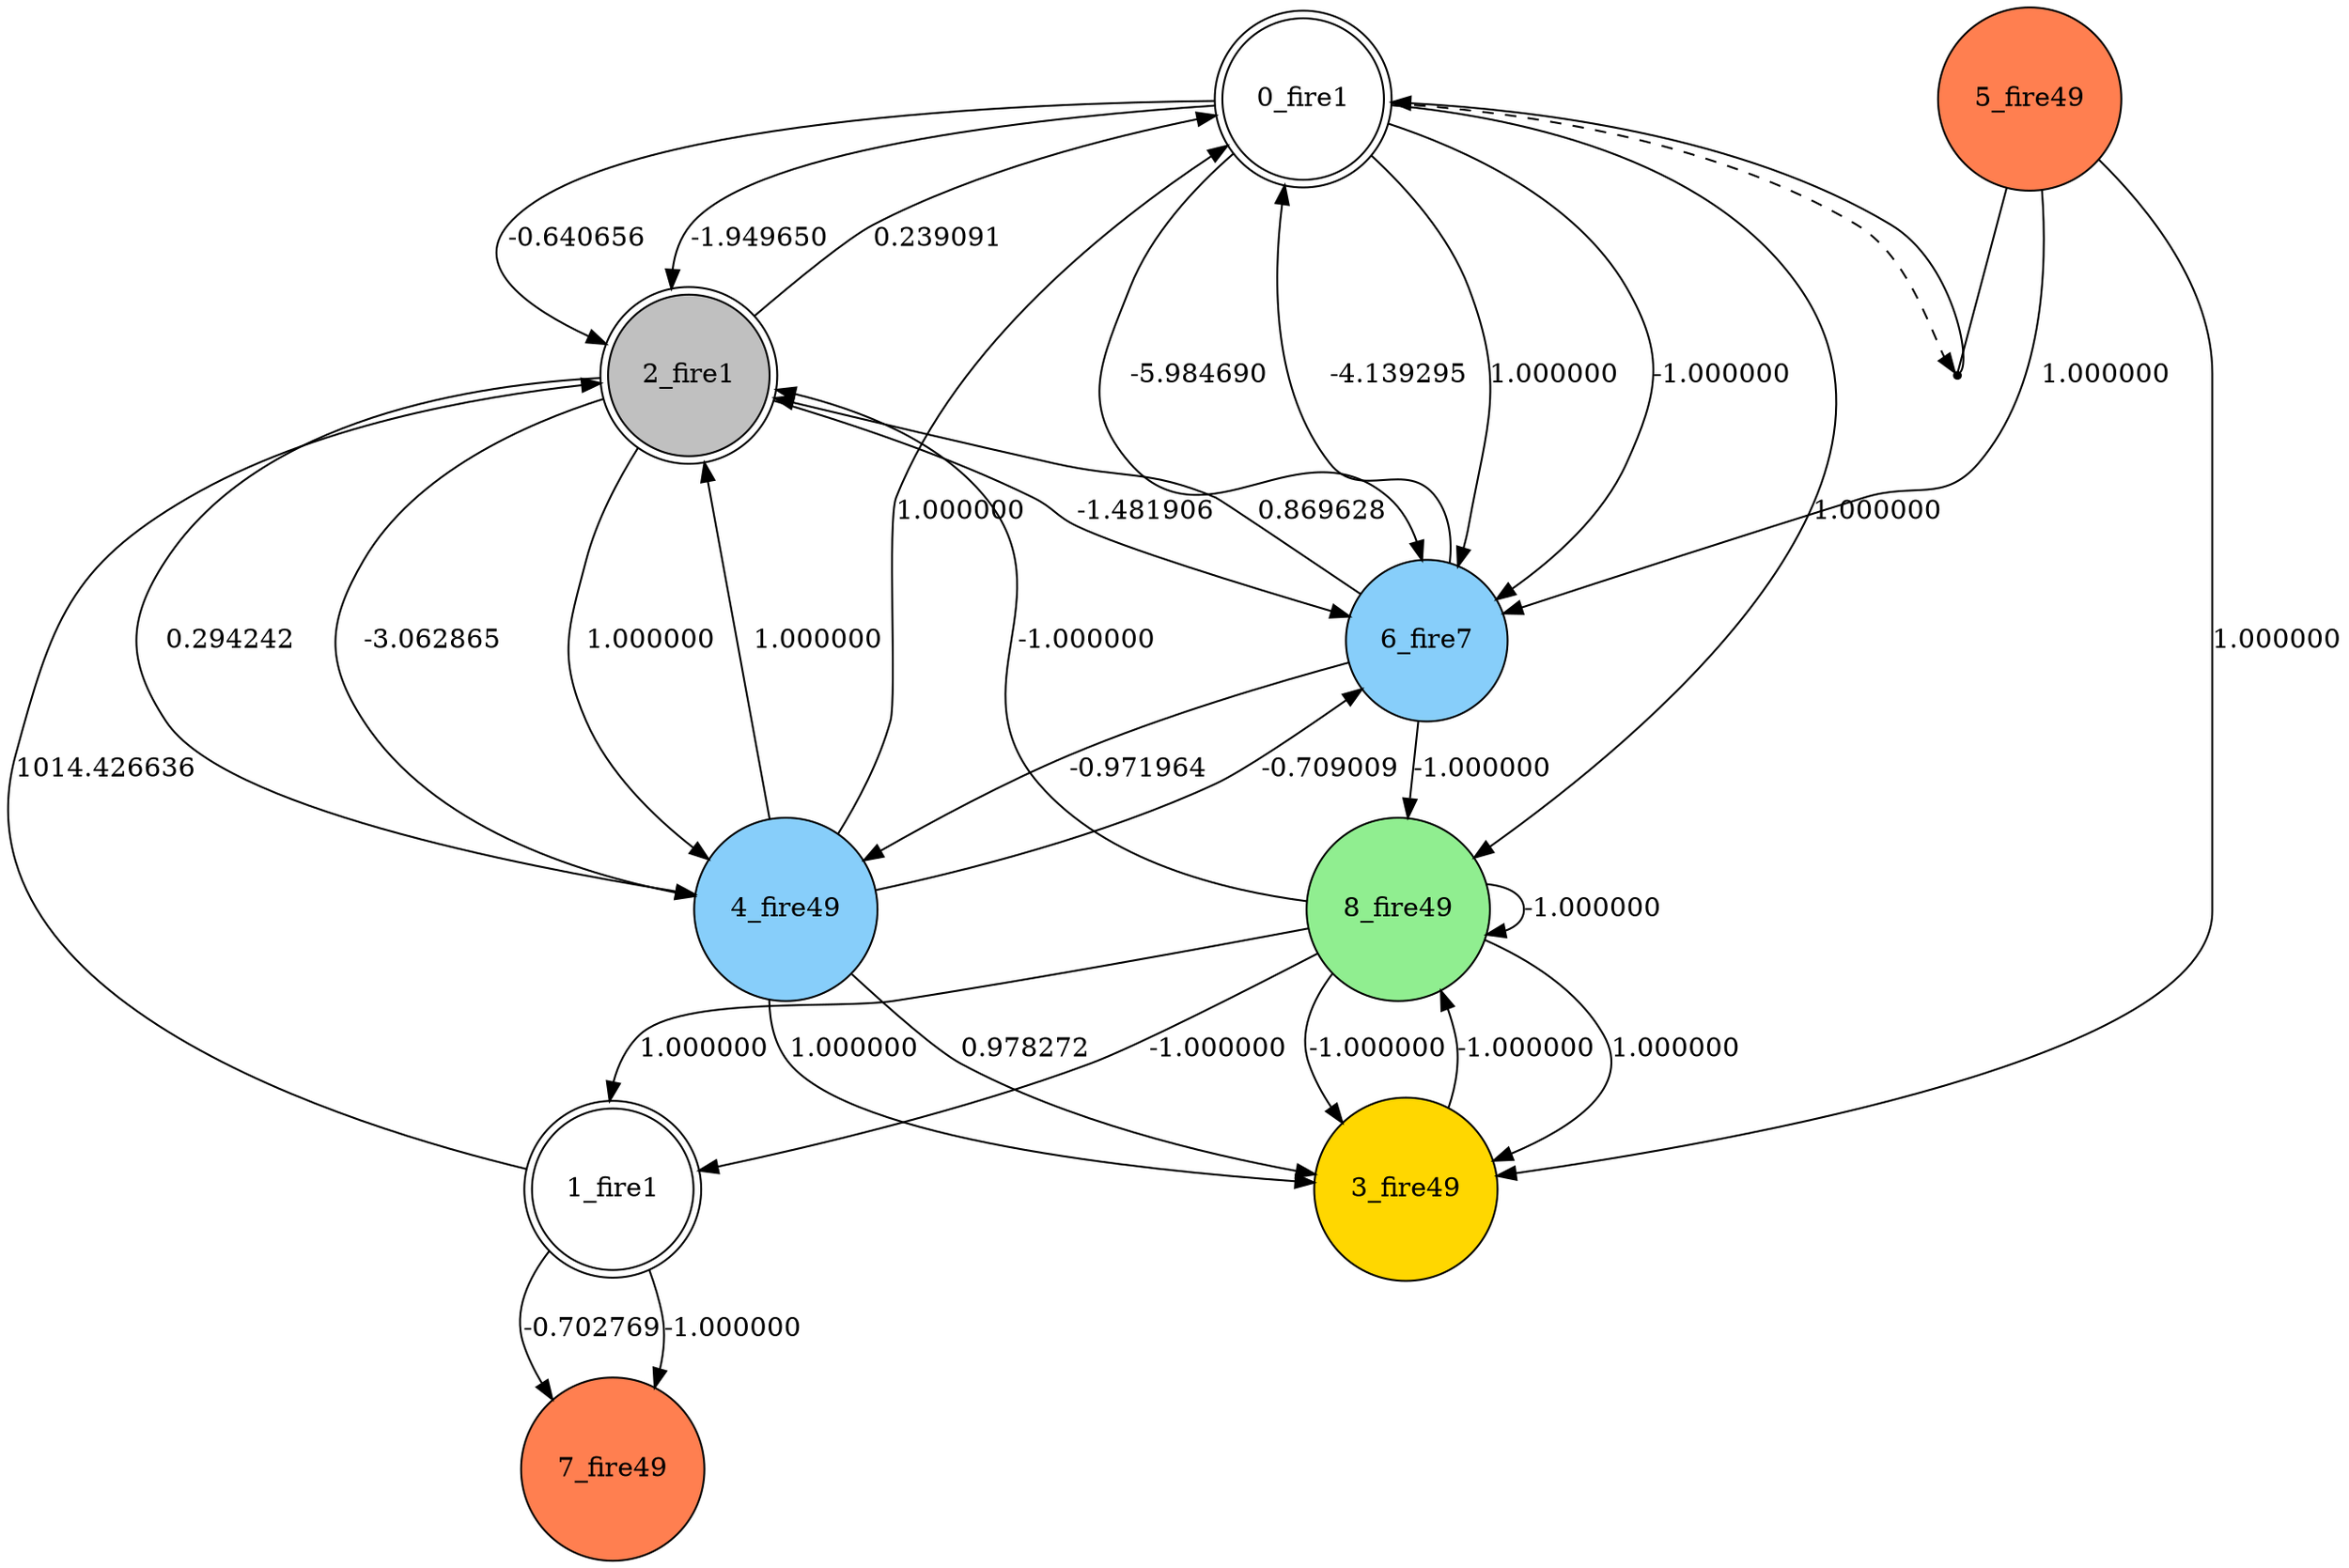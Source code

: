 digraph G {
 node[shape = circle]
0 [label="0_fire1",shape=doublecircle]
1 [label="1_fire1",shape=doublecircle]
2 [label="2_fire1",shape=doublecircle, style=filled, fillcolor=gray]
3 [label="3_fire49",style=filled, fillcolor=gold]
4 [label="4_fire49",style=filled, fillcolor=lightskyblue]
5 [label="5_fire49",style=filled, fillcolor=coral]
6 [label="6_fire7",style=filled, fillcolor=lightskyblue]
7 [label="7_fire49",style=filled, fillcolor=coral]
8 [label="8_fire49",style=filled, fillcolor=lightgreen]
4 -> 0 [label="1.000000"]
3 -> 8 [label="-1.000000"]
2 -> 4 [label="0.294242"]
1 -> 2 [label="1014.426636"]
4 -> 2 [label="1.000000"]
2 -> 4 [label="-3.062865"]
6 -> 0 [label="-4.139295"]
0 -> 6 [label="-5.984690"]
4 -> 3 [label="0.978272"]
2 -> 6 [label="-1.481906"]
5 -> 3 [label="1.000000"]
4 -> 6 [label="-0.709009"]
0 -> 2 [label="-0.640656"]
0 -> 2 [label="-1.949650"]
6 -> 4 [label="-0.971964"]
6 -> 2 [label="0.869628"]
8 -> 1 [label="-1.000000"]
6 -> 8 [label="-1.000000"]
5 -> 6 [label="1.000000"]
2 -> 0 [label="0.239091"]
8 -> 8 [label="-1.000000"]
1 -> 7 [label="-0.702769"]
8 -> 3 [label="-1.000000"]
2 -> 4 [label="1.000000"]
0 -> 6 [label="1.000000"]
8 -> 1 [label="1.000000"]
9 [shape=point, label=""]
0 -> 9 [style=dashed] 
5 -> 9 [dir=none]
9 -> 0 
8 -> 3 [label="1.000000"]
1 -> 7 [label="-1.000000"]
0 -> 8 [label="1.000000"]
0 -> 6 [label="-1.000000"]
4 -> 3 [label="1.000000"]
8 -> 2 [label="-1.000000"]
}
